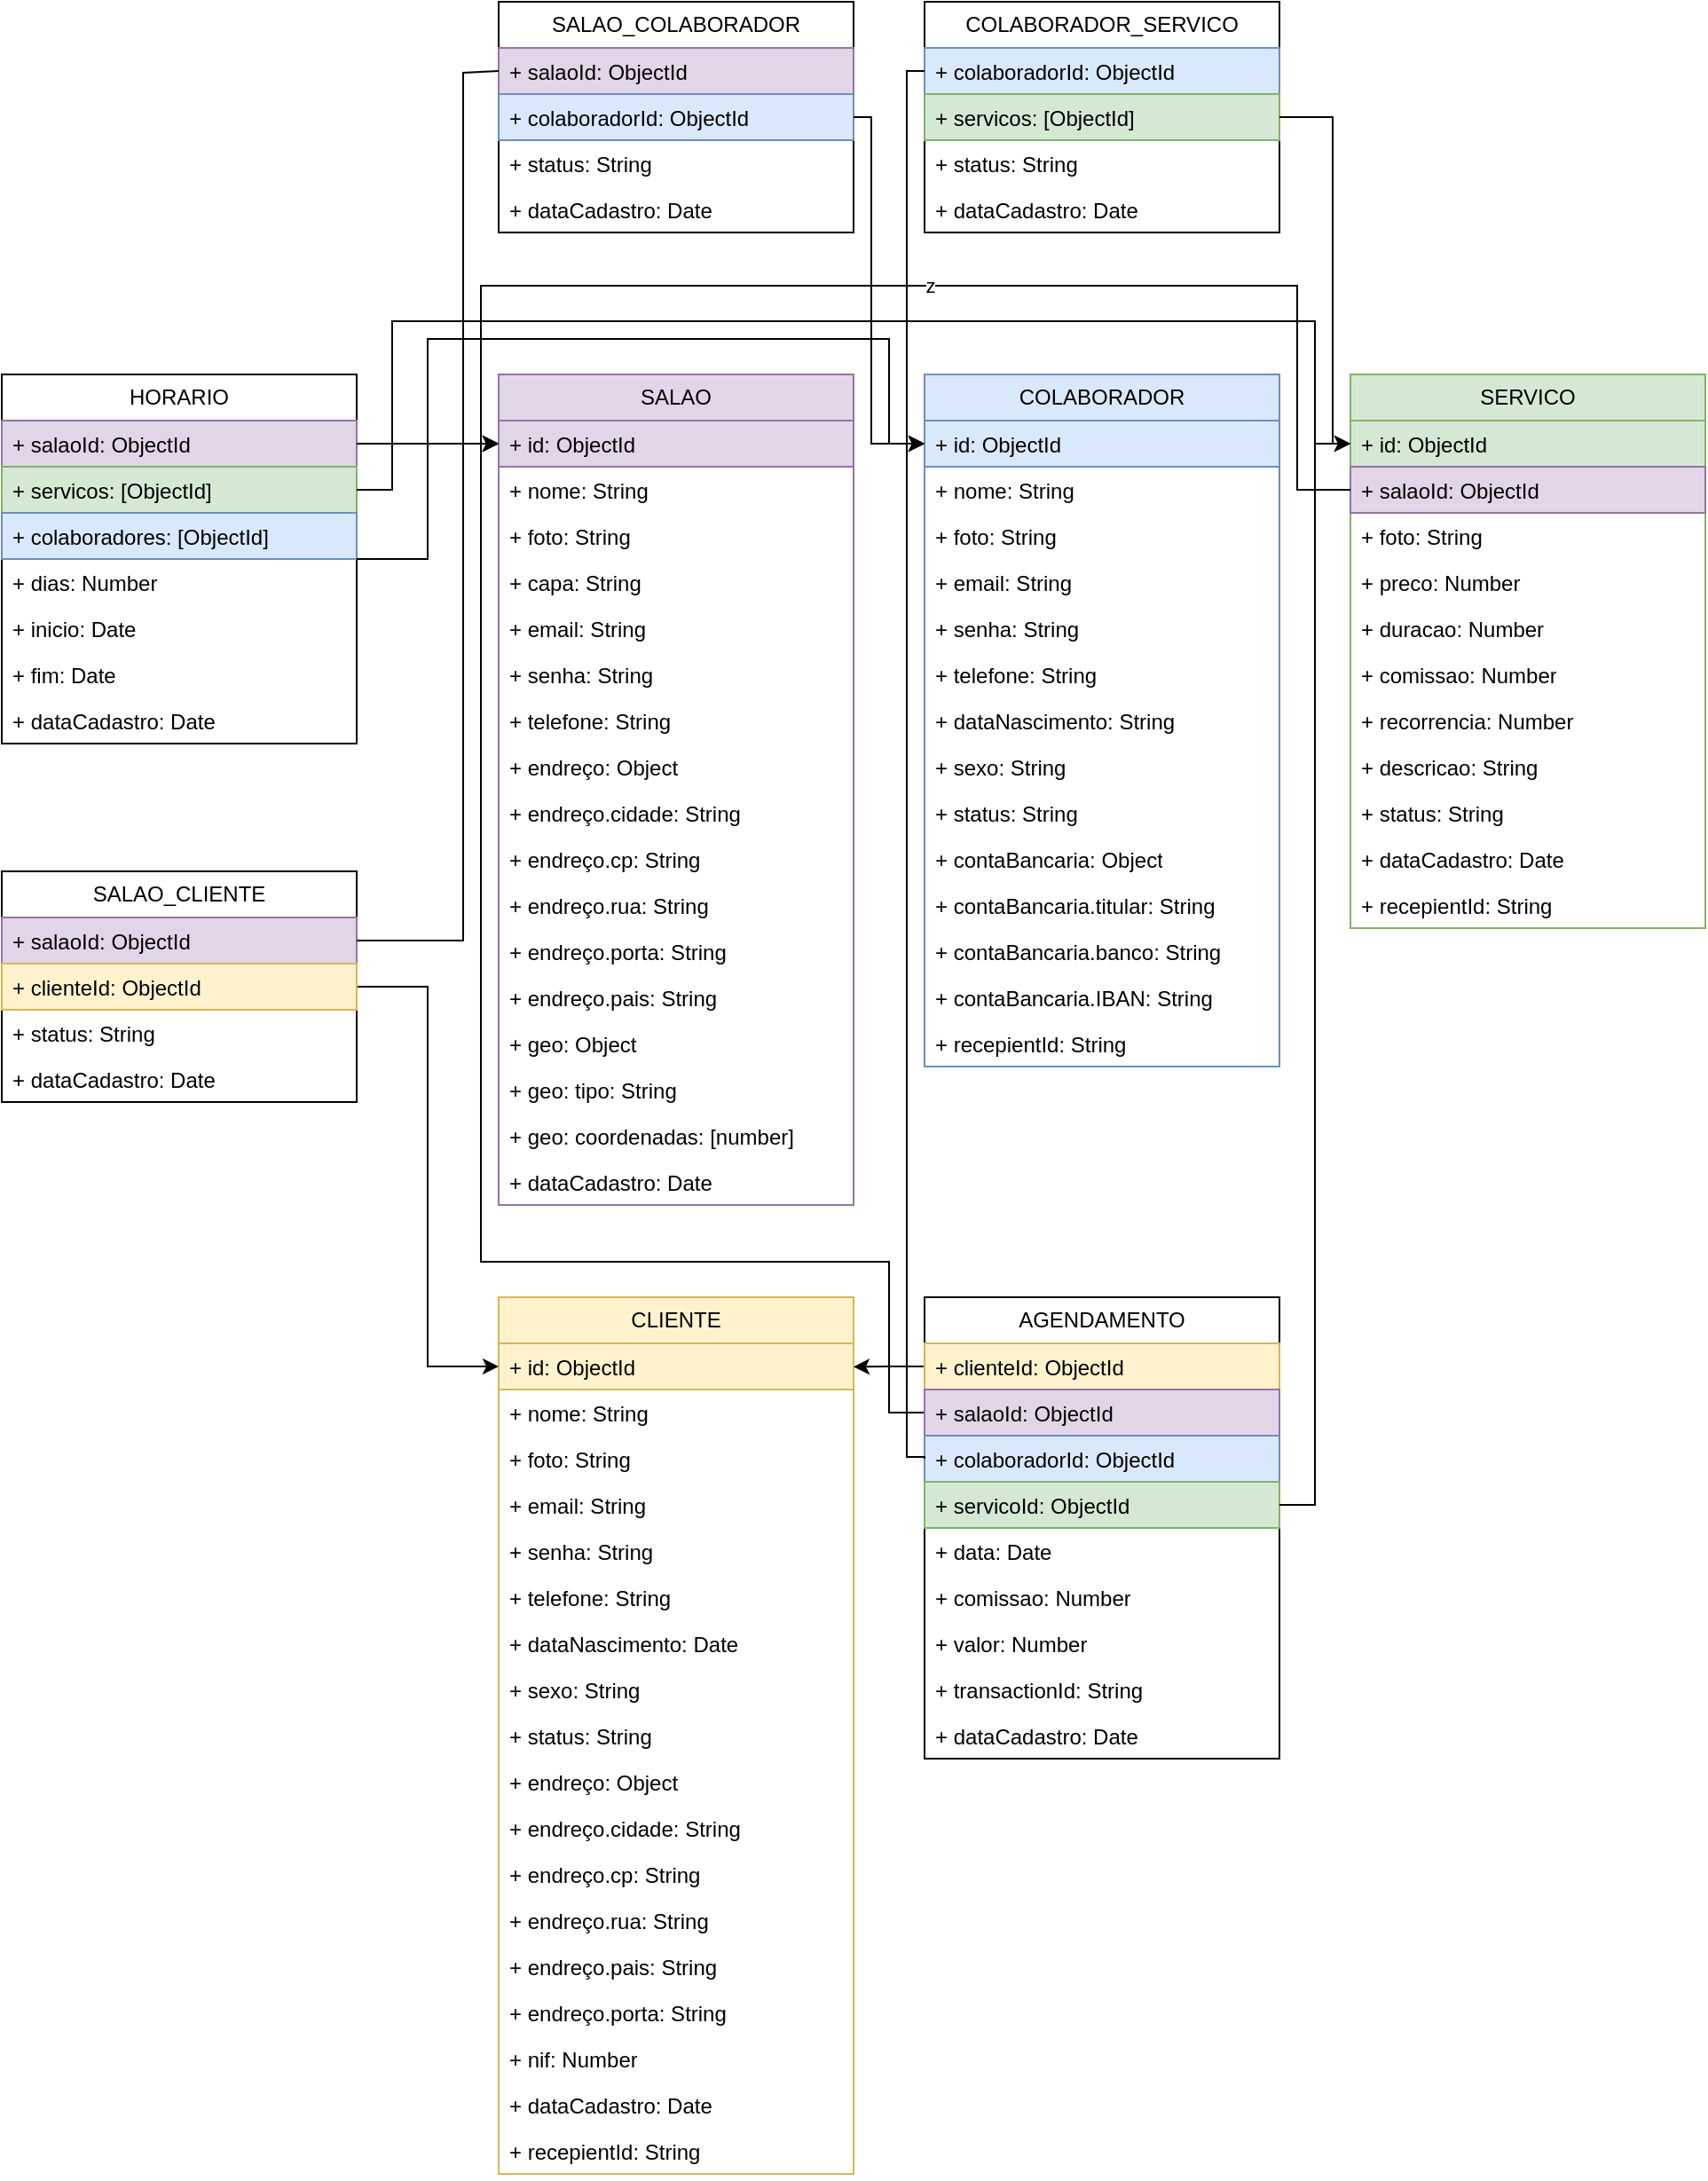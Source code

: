 <mxfile version="21.2.9" type="device">
  <diagram name="Página-1" id="UvcS_TQZmkbTJAfTdTvC">
    <mxGraphModel dx="1672" dy="1843" grid="1" gridSize="10" guides="1" tooltips="1" connect="1" arrows="1" fold="1" page="1" pageScale="1" pageWidth="827" pageHeight="1169" math="0" shadow="0">
      <root>
        <mxCell id="0" />
        <mxCell id="1" parent="0" />
        <mxCell id="w-auKcOnUi2Th5eFW-1i-5" value="SALAO" style="swimlane;fontStyle=0;childLayout=stackLayout;horizontal=1;startSize=26;fillColor=#e1d5e7;horizontalStack=0;resizeParent=1;resizeParentMax=0;resizeLast=0;collapsible=1;marginBottom=0;whiteSpace=wrap;html=1;strokeColor=#9673a6;" parent="1" vertex="1">
          <mxGeometry x="120" y="40" width="200" height="468" as="geometry" />
        </mxCell>
        <mxCell id="w-auKcOnUi2Th5eFW-1i-6" value="+ id: ObjectId" style="text;strokeColor=#9673a6;fillColor=#e1d5e7;align=left;verticalAlign=top;spacingLeft=4;spacingRight=4;overflow=hidden;rotatable=0;points=[[0,0.5],[1,0.5]];portConstraint=eastwest;whiteSpace=wrap;html=1;" parent="w-auKcOnUi2Th5eFW-1i-5" vertex="1">
          <mxGeometry y="26" width="200" height="26" as="geometry" />
        </mxCell>
        <mxCell id="w-auKcOnUi2Th5eFW-1i-7" value="+ nome: String" style="text;strokeColor=none;fillColor=none;align=left;verticalAlign=top;spacingLeft=4;spacingRight=4;overflow=hidden;rotatable=0;points=[[0,0.5],[1,0.5]];portConstraint=eastwest;whiteSpace=wrap;html=1;" parent="w-auKcOnUi2Th5eFW-1i-5" vertex="1">
          <mxGeometry y="52" width="200" height="26" as="geometry" />
        </mxCell>
        <mxCell id="w-auKcOnUi2Th5eFW-1i-8" value="+ foto: String" style="text;strokeColor=none;fillColor=none;align=left;verticalAlign=top;spacingLeft=4;spacingRight=4;overflow=hidden;rotatable=0;points=[[0,0.5],[1,0.5]];portConstraint=eastwest;whiteSpace=wrap;html=1;" parent="w-auKcOnUi2Th5eFW-1i-5" vertex="1">
          <mxGeometry y="78" width="200" height="26" as="geometry" />
        </mxCell>
        <mxCell id="w-auKcOnUi2Th5eFW-1i-9" value="+ capa: String" style="text;strokeColor=none;fillColor=none;align=left;verticalAlign=top;spacingLeft=4;spacingRight=4;overflow=hidden;rotatable=0;points=[[0,0.5],[1,0.5]];portConstraint=eastwest;whiteSpace=wrap;html=1;" parent="w-auKcOnUi2Th5eFW-1i-5" vertex="1">
          <mxGeometry y="104" width="200" height="26" as="geometry" />
        </mxCell>
        <mxCell id="w-auKcOnUi2Th5eFW-1i-10" value="+ email: String" style="text;strokeColor=none;fillColor=none;align=left;verticalAlign=top;spacingLeft=4;spacingRight=4;overflow=hidden;rotatable=0;points=[[0,0.5],[1,0.5]];portConstraint=eastwest;whiteSpace=wrap;html=1;" parent="w-auKcOnUi2Th5eFW-1i-5" vertex="1">
          <mxGeometry y="130" width="200" height="26" as="geometry" />
        </mxCell>
        <mxCell id="w-auKcOnUi2Th5eFW-1i-11" value="+ senha: String" style="text;strokeColor=none;fillColor=none;align=left;verticalAlign=top;spacingLeft=4;spacingRight=4;overflow=hidden;rotatable=0;points=[[0,0.5],[1,0.5]];portConstraint=eastwest;whiteSpace=wrap;html=1;" parent="w-auKcOnUi2Th5eFW-1i-5" vertex="1">
          <mxGeometry y="156" width="200" height="26" as="geometry" />
        </mxCell>
        <mxCell id="w-auKcOnUi2Th5eFW-1i-12" value="+ telefone: String" style="text;strokeColor=none;fillColor=none;align=left;verticalAlign=top;spacingLeft=4;spacingRight=4;overflow=hidden;rotatable=0;points=[[0,0.5],[1,0.5]];portConstraint=eastwest;whiteSpace=wrap;html=1;" parent="w-auKcOnUi2Th5eFW-1i-5" vertex="1">
          <mxGeometry y="182" width="200" height="26" as="geometry" />
        </mxCell>
        <mxCell id="w-auKcOnUi2Th5eFW-1i-13" value="+ endreço: Object" style="text;strokeColor=none;fillColor=none;align=left;verticalAlign=top;spacingLeft=4;spacingRight=4;overflow=hidden;rotatable=0;points=[[0,0.5],[1,0.5]];portConstraint=eastwest;whiteSpace=wrap;html=1;" parent="w-auKcOnUi2Th5eFW-1i-5" vertex="1">
          <mxGeometry y="208" width="200" height="26" as="geometry" />
        </mxCell>
        <mxCell id="w-auKcOnUi2Th5eFW-1i-14" value="+ endreço.cidade: String" style="text;strokeColor=none;fillColor=none;align=left;verticalAlign=top;spacingLeft=4;spacingRight=4;overflow=hidden;rotatable=0;points=[[0,0.5],[1,0.5]];portConstraint=eastwest;whiteSpace=wrap;html=1;" parent="w-auKcOnUi2Th5eFW-1i-5" vertex="1">
          <mxGeometry y="234" width="200" height="26" as="geometry" />
        </mxCell>
        <mxCell id="w-auKcOnUi2Th5eFW-1i-16" value="+ endreço.cp: String" style="text;strokeColor=none;fillColor=none;align=left;verticalAlign=top;spacingLeft=4;spacingRight=4;overflow=hidden;rotatable=0;points=[[0,0.5],[1,0.5]];portConstraint=eastwest;whiteSpace=wrap;html=1;" parent="w-auKcOnUi2Th5eFW-1i-5" vertex="1">
          <mxGeometry y="260" width="200" height="26" as="geometry" />
        </mxCell>
        <mxCell id="w-auKcOnUi2Th5eFW-1i-17" value="+ endreço.rua: String" style="text;strokeColor=none;fillColor=none;align=left;verticalAlign=top;spacingLeft=4;spacingRight=4;overflow=hidden;rotatable=0;points=[[0,0.5],[1,0.5]];portConstraint=eastwest;whiteSpace=wrap;html=1;" parent="w-auKcOnUi2Th5eFW-1i-5" vertex="1">
          <mxGeometry y="286" width="200" height="26" as="geometry" />
        </mxCell>
        <mxCell id="w-auKcOnUi2Th5eFW-1i-18" value="+ endreço.porta: String" style="text;strokeColor=none;fillColor=none;align=left;verticalAlign=top;spacingLeft=4;spacingRight=4;overflow=hidden;rotatable=0;points=[[0,0.5],[1,0.5]];portConstraint=eastwest;whiteSpace=wrap;html=1;" parent="w-auKcOnUi2Th5eFW-1i-5" vertex="1">
          <mxGeometry y="312" width="200" height="26" as="geometry" />
        </mxCell>
        <mxCell id="w-auKcOnUi2Th5eFW-1i-19" value="+ endreço.pais: String" style="text;strokeColor=none;fillColor=none;align=left;verticalAlign=top;spacingLeft=4;spacingRight=4;overflow=hidden;rotatable=0;points=[[0,0.5],[1,0.5]];portConstraint=eastwest;whiteSpace=wrap;html=1;" parent="w-auKcOnUi2Th5eFW-1i-5" vertex="1">
          <mxGeometry y="338" width="200" height="26" as="geometry" />
        </mxCell>
        <mxCell id="w-auKcOnUi2Th5eFW-1i-21" value="+ geo: Object" style="text;strokeColor=none;fillColor=none;align=left;verticalAlign=top;spacingLeft=4;spacingRight=4;overflow=hidden;rotatable=0;points=[[0,0.5],[1,0.5]];portConstraint=eastwest;whiteSpace=wrap;html=1;" parent="w-auKcOnUi2Th5eFW-1i-5" vertex="1">
          <mxGeometry y="364" width="200" height="26" as="geometry" />
        </mxCell>
        <mxCell id="w-auKcOnUi2Th5eFW-1i-22" value="+ geo: tipo: String" style="text;strokeColor=none;fillColor=none;align=left;verticalAlign=top;spacingLeft=4;spacingRight=4;overflow=hidden;rotatable=0;points=[[0,0.5],[1,0.5]];portConstraint=eastwest;whiteSpace=wrap;html=1;" parent="w-auKcOnUi2Th5eFW-1i-5" vertex="1">
          <mxGeometry y="390" width="200" height="26" as="geometry" />
        </mxCell>
        <mxCell id="w-auKcOnUi2Th5eFW-1i-23" value="+ geo: coordenadas: [number]" style="text;strokeColor=none;fillColor=none;align=left;verticalAlign=top;spacingLeft=4;spacingRight=4;overflow=hidden;rotatable=0;points=[[0,0.5],[1,0.5]];portConstraint=eastwest;whiteSpace=wrap;html=1;" parent="w-auKcOnUi2Th5eFW-1i-5" vertex="1">
          <mxGeometry y="416" width="200" height="26" as="geometry" />
        </mxCell>
        <mxCell id="w-auKcOnUi2Th5eFW-1i-38" value="+ dataCadastro: Date" style="text;strokeColor=none;fillColor=none;align=left;verticalAlign=top;spacingLeft=4;spacingRight=4;overflow=hidden;rotatable=0;points=[[0,0.5],[1,0.5]];portConstraint=eastwest;whiteSpace=wrap;html=1;" parent="w-auKcOnUi2Th5eFW-1i-5" vertex="1">
          <mxGeometry y="442" width="200" height="26" as="geometry" />
        </mxCell>
        <mxCell id="w-auKcOnUi2Th5eFW-1i-24" value="COLABORADOR" style="swimlane;fontStyle=0;childLayout=stackLayout;horizontal=1;startSize=26;fillColor=#dae8fc;horizontalStack=0;resizeParent=1;resizeParentMax=0;resizeLast=0;collapsible=1;marginBottom=0;whiteSpace=wrap;html=1;strokeColor=#6c8ebf;" parent="1" vertex="1">
          <mxGeometry x="360" y="40" width="200" height="390" as="geometry" />
        </mxCell>
        <mxCell id="w-auKcOnUi2Th5eFW-1i-25" value="+ id: ObjectId" style="text;strokeColor=#6c8ebf;fillColor=#dae8fc;align=left;verticalAlign=top;spacingLeft=4;spacingRight=4;overflow=hidden;rotatable=0;points=[[0,0.5],[1,0.5]];portConstraint=eastwest;whiteSpace=wrap;html=1;" parent="w-auKcOnUi2Th5eFW-1i-24" vertex="1">
          <mxGeometry y="26" width="200" height="26" as="geometry" />
        </mxCell>
        <mxCell id="w-auKcOnUi2Th5eFW-1i-26" value="+ nome: String" style="text;strokeColor=none;fillColor=none;align=left;verticalAlign=top;spacingLeft=4;spacingRight=4;overflow=hidden;rotatable=0;points=[[0,0.5],[1,0.5]];portConstraint=eastwest;whiteSpace=wrap;html=1;" parent="w-auKcOnUi2Th5eFW-1i-24" vertex="1">
          <mxGeometry y="52" width="200" height="26" as="geometry" />
        </mxCell>
        <mxCell id="w-auKcOnUi2Th5eFW-1i-27" value="+ foto: String" style="text;strokeColor=none;fillColor=none;align=left;verticalAlign=top;spacingLeft=4;spacingRight=4;overflow=hidden;rotatable=0;points=[[0,0.5],[1,0.5]];portConstraint=eastwest;whiteSpace=wrap;html=1;" parent="w-auKcOnUi2Th5eFW-1i-24" vertex="1">
          <mxGeometry y="78" width="200" height="26" as="geometry" />
        </mxCell>
        <mxCell id="w-auKcOnUi2Th5eFW-1i-28" value="+ email: String" style="text;strokeColor=none;fillColor=none;align=left;verticalAlign=top;spacingLeft=4;spacingRight=4;overflow=hidden;rotatable=0;points=[[0,0.5],[1,0.5]];portConstraint=eastwest;whiteSpace=wrap;html=1;" parent="w-auKcOnUi2Th5eFW-1i-24" vertex="1">
          <mxGeometry y="104" width="200" height="26" as="geometry" />
        </mxCell>
        <mxCell id="w-auKcOnUi2Th5eFW-1i-29" value="+ senha: String" style="text;strokeColor=none;fillColor=none;align=left;verticalAlign=top;spacingLeft=4;spacingRight=4;overflow=hidden;rotatable=0;points=[[0,0.5],[1,0.5]];portConstraint=eastwest;whiteSpace=wrap;html=1;" parent="w-auKcOnUi2Th5eFW-1i-24" vertex="1">
          <mxGeometry y="130" width="200" height="26" as="geometry" />
        </mxCell>
        <mxCell id="w-auKcOnUi2Th5eFW-1i-30" value="+ telefone: String" style="text;strokeColor=none;fillColor=none;align=left;verticalAlign=top;spacingLeft=4;spacingRight=4;overflow=hidden;rotatable=0;points=[[0,0.5],[1,0.5]];portConstraint=eastwest;whiteSpace=wrap;html=1;" parent="w-auKcOnUi2Th5eFW-1i-24" vertex="1">
          <mxGeometry y="156" width="200" height="26" as="geometry" />
        </mxCell>
        <mxCell id="w-auKcOnUi2Th5eFW-1i-31" value="+ dataNascimento: String" style="text;strokeColor=none;fillColor=none;align=left;verticalAlign=top;spacingLeft=4;spacingRight=4;overflow=hidden;rotatable=0;points=[[0,0.5],[1,0.5]];portConstraint=eastwest;whiteSpace=wrap;html=1;" parent="w-auKcOnUi2Th5eFW-1i-24" vertex="1">
          <mxGeometry y="182" width="200" height="26" as="geometry" />
        </mxCell>
        <mxCell id="w-auKcOnUi2Th5eFW-1i-32" value="+ sexo: String" style="text;strokeColor=none;fillColor=none;align=left;verticalAlign=top;spacingLeft=4;spacingRight=4;overflow=hidden;rotatable=0;points=[[0,0.5],[1,0.5]];portConstraint=eastwest;whiteSpace=wrap;html=1;" parent="w-auKcOnUi2Th5eFW-1i-24" vertex="1">
          <mxGeometry y="208" width="200" height="26" as="geometry" />
        </mxCell>
        <mxCell id="w-auKcOnUi2Th5eFW-1i-33" value="+ status: String" style="text;strokeColor=none;fillColor=none;align=left;verticalAlign=top;spacingLeft=4;spacingRight=4;overflow=hidden;rotatable=0;points=[[0,0.5],[1,0.5]];portConstraint=eastwest;whiteSpace=wrap;html=1;" parent="w-auKcOnUi2Th5eFW-1i-24" vertex="1">
          <mxGeometry y="234" width="200" height="26" as="geometry" />
        </mxCell>
        <mxCell id="w-auKcOnUi2Th5eFW-1i-34" value="+ contaBancaria: Object" style="text;strokeColor=none;fillColor=none;align=left;verticalAlign=top;spacingLeft=4;spacingRight=4;overflow=hidden;rotatable=0;points=[[0,0.5],[1,0.5]];portConstraint=eastwest;whiteSpace=wrap;html=1;" parent="w-auKcOnUi2Th5eFW-1i-24" vertex="1">
          <mxGeometry y="260" width="200" height="26" as="geometry" />
        </mxCell>
        <mxCell id="w-auKcOnUi2Th5eFW-1i-35" value="+ contaBancaria.titular: String" style="text;strokeColor=none;fillColor=none;align=left;verticalAlign=top;spacingLeft=4;spacingRight=4;overflow=hidden;rotatable=0;points=[[0,0.5],[1,0.5]];portConstraint=eastwest;whiteSpace=wrap;html=1;" parent="w-auKcOnUi2Th5eFW-1i-24" vertex="1">
          <mxGeometry y="286" width="200" height="26" as="geometry" />
        </mxCell>
        <mxCell id="w-auKcOnUi2Th5eFW-1i-36" value="+ contaBancaria.banco: String" style="text;strokeColor=none;fillColor=none;align=left;verticalAlign=top;spacingLeft=4;spacingRight=4;overflow=hidden;rotatable=0;points=[[0,0.5],[1,0.5]];portConstraint=eastwest;whiteSpace=wrap;html=1;" parent="w-auKcOnUi2Th5eFW-1i-24" vertex="1">
          <mxGeometry y="312" width="200" height="26" as="geometry" />
        </mxCell>
        <mxCell id="w-auKcOnUi2Th5eFW-1i-37" value="+ contaBancaria.IBAN: String" style="text;strokeColor=none;fillColor=none;align=left;verticalAlign=top;spacingLeft=4;spacingRight=4;overflow=hidden;rotatable=0;points=[[0,0.5],[1,0.5]];portConstraint=eastwest;whiteSpace=wrap;html=1;" parent="w-auKcOnUi2Th5eFW-1i-24" vertex="1">
          <mxGeometry y="338" width="200" height="26" as="geometry" />
        </mxCell>
        <mxCell id="w-auKcOnUi2Th5eFW-1i-39" value="+ recepientId: String&lt;br&gt;" style="text;strokeColor=none;fillColor=none;align=left;verticalAlign=top;spacingLeft=4;spacingRight=4;overflow=hidden;rotatable=0;points=[[0,0.5],[1,0.5]];portConstraint=eastwest;whiteSpace=wrap;html=1;" parent="w-auKcOnUi2Th5eFW-1i-24" vertex="1">
          <mxGeometry y="364" width="200" height="26" as="geometry" />
        </mxCell>
        <mxCell id="w-auKcOnUi2Th5eFW-1i-40" value="SERVICO" style="swimlane;fontStyle=0;childLayout=stackLayout;horizontal=1;startSize=26;fillColor=#d5e8d4;horizontalStack=0;resizeParent=1;resizeParentMax=0;resizeLast=0;collapsible=1;marginBottom=0;whiteSpace=wrap;html=1;strokeColor=#82b366;" parent="1" vertex="1">
          <mxGeometry x="600" y="40" width="200" height="312" as="geometry" />
        </mxCell>
        <mxCell id="w-auKcOnUi2Th5eFW-1i-41" value="+ id: ObjectId" style="text;strokeColor=#82b366;fillColor=#d5e8d4;align=left;verticalAlign=top;spacingLeft=4;spacingRight=4;overflow=hidden;rotatable=0;points=[[0,0.5],[1,0.5]];portConstraint=eastwest;whiteSpace=wrap;html=1;" parent="w-auKcOnUi2Th5eFW-1i-40" vertex="1">
          <mxGeometry y="26" width="200" height="26" as="geometry" />
        </mxCell>
        <mxCell id="w-auKcOnUi2Th5eFW-1i-42" value="+ salaoId: ObjectId" style="text;strokeColor=#9673a6;fillColor=#e1d5e7;align=left;verticalAlign=top;spacingLeft=4;spacingRight=4;overflow=hidden;rotatable=0;points=[[0,0.5],[1,0.5]];portConstraint=eastwest;whiteSpace=wrap;html=1;" parent="w-auKcOnUi2Th5eFW-1i-40" vertex="1">
          <mxGeometry y="52" width="200" height="26" as="geometry" />
        </mxCell>
        <mxCell id="w-auKcOnUi2Th5eFW-1i-43" value="+ foto: String" style="text;strokeColor=none;fillColor=none;align=left;verticalAlign=top;spacingLeft=4;spacingRight=4;overflow=hidden;rotatable=0;points=[[0,0.5],[1,0.5]];portConstraint=eastwest;whiteSpace=wrap;html=1;" parent="w-auKcOnUi2Th5eFW-1i-40" vertex="1">
          <mxGeometry y="78" width="200" height="26" as="geometry" />
        </mxCell>
        <mxCell id="w-auKcOnUi2Th5eFW-1i-44" value="+ preco: Number" style="text;strokeColor=none;fillColor=none;align=left;verticalAlign=top;spacingLeft=4;spacingRight=4;overflow=hidden;rotatable=0;points=[[0,0.5],[1,0.5]];portConstraint=eastwest;whiteSpace=wrap;html=1;" parent="w-auKcOnUi2Th5eFW-1i-40" vertex="1">
          <mxGeometry y="104" width="200" height="26" as="geometry" />
        </mxCell>
        <mxCell id="w-auKcOnUi2Th5eFW-1i-45" value="+ duracao: Number" style="text;strokeColor=none;fillColor=none;align=left;verticalAlign=top;spacingLeft=4;spacingRight=4;overflow=hidden;rotatable=0;points=[[0,0.5],[1,0.5]];portConstraint=eastwest;whiteSpace=wrap;html=1;" parent="w-auKcOnUi2Th5eFW-1i-40" vertex="1">
          <mxGeometry y="130" width="200" height="26" as="geometry" />
        </mxCell>
        <mxCell id="w-auKcOnUi2Th5eFW-1i-46" value="+ comissao: Number" style="text;strokeColor=none;fillColor=none;align=left;verticalAlign=top;spacingLeft=4;spacingRight=4;overflow=hidden;rotatable=0;points=[[0,0.5],[1,0.5]];portConstraint=eastwest;whiteSpace=wrap;html=1;" parent="w-auKcOnUi2Th5eFW-1i-40" vertex="1">
          <mxGeometry y="156" width="200" height="26" as="geometry" />
        </mxCell>
        <mxCell id="w-auKcOnUi2Th5eFW-1i-47" value="+ recorrencia: Number" style="text;strokeColor=none;fillColor=none;align=left;verticalAlign=top;spacingLeft=4;spacingRight=4;overflow=hidden;rotatable=0;points=[[0,0.5],[1,0.5]];portConstraint=eastwest;whiteSpace=wrap;html=1;" parent="w-auKcOnUi2Th5eFW-1i-40" vertex="1">
          <mxGeometry y="182" width="200" height="26" as="geometry" />
        </mxCell>
        <mxCell id="w-auKcOnUi2Th5eFW-1i-48" value="+ descricao: String" style="text;strokeColor=none;fillColor=none;align=left;verticalAlign=top;spacingLeft=4;spacingRight=4;overflow=hidden;rotatable=0;points=[[0,0.5],[1,0.5]];portConstraint=eastwest;whiteSpace=wrap;html=1;" parent="w-auKcOnUi2Th5eFW-1i-40" vertex="1">
          <mxGeometry y="208" width="200" height="26" as="geometry" />
        </mxCell>
        <mxCell id="w-auKcOnUi2Th5eFW-1i-49" value="+ status: String" style="text;strokeColor=none;fillColor=none;align=left;verticalAlign=top;spacingLeft=4;spacingRight=4;overflow=hidden;rotatable=0;points=[[0,0.5],[1,0.5]];portConstraint=eastwest;whiteSpace=wrap;html=1;" parent="w-auKcOnUi2Th5eFW-1i-40" vertex="1">
          <mxGeometry y="234" width="200" height="26" as="geometry" />
        </mxCell>
        <mxCell id="w-auKcOnUi2Th5eFW-1i-54" value="+ dataCadastro: Date" style="text;strokeColor=none;fillColor=none;align=left;verticalAlign=top;spacingLeft=4;spacingRight=4;overflow=hidden;rotatable=0;points=[[0,0.5],[1,0.5]];portConstraint=eastwest;whiteSpace=wrap;html=1;" parent="w-auKcOnUi2Th5eFW-1i-40" vertex="1">
          <mxGeometry y="260" width="200" height="26" as="geometry" />
        </mxCell>
        <mxCell id="w-auKcOnUi2Th5eFW-1i-55" value="+ recepientId: String&lt;br&gt;" style="text;strokeColor=none;fillColor=none;align=left;verticalAlign=top;spacingLeft=4;spacingRight=4;overflow=hidden;rotatable=0;points=[[0,0.5],[1,0.5]];portConstraint=eastwest;whiteSpace=wrap;html=1;" parent="w-auKcOnUi2Th5eFW-1i-40" vertex="1">
          <mxGeometry y="286" width="200" height="26" as="geometry" />
        </mxCell>
        <mxCell id="w-auKcOnUi2Th5eFW-1i-56" value="HORARIO" style="swimlane;fontStyle=0;childLayout=stackLayout;horizontal=1;startSize=26;horizontalStack=0;resizeParent=1;resizeParentMax=0;resizeLast=0;collapsible=1;marginBottom=0;whiteSpace=wrap;html=1;" parent="1" vertex="1">
          <mxGeometry x="-160" y="40" width="200" height="208" as="geometry" />
        </mxCell>
        <mxCell id="w-auKcOnUi2Th5eFW-1i-57" value="+ salaoId: ObjectId" style="text;strokeColor=#9673a6;fillColor=#e1d5e7;align=left;verticalAlign=top;spacingLeft=4;spacingRight=4;overflow=hidden;rotatable=0;points=[[0,0.5],[1,0.5]];portConstraint=eastwest;whiteSpace=wrap;html=1;" parent="w-auKcOnUi2Th5eFW-1i-56" vertex="1">
          <mxGeometry y="26" width="200" height="26" as="geometry" />
        </mxCell>
        <mxCell id="w-auKcOnUi2Th5eFW-1i-58" value="+ servicos: [ObjectId]" style="text;strokeColor=#82b366;fillColor=#d5e8d4;align=left;verticalAlign=top;spacingLeft=4;spacingRight=4;overflow=hidden;rotatable=0;points=[[0,0.5],[1,0.5]];portConstraint=eastwest;whiteSpace=wrap;html=1;" parent="w-auKcOnUi2Th5eFW-1i-56" vertex="1">
          <mxGeometry y="52" width="200" height="26" as="geometry" />
        </mxCell>
        <mxCell id="w-auKcOnUi2Th5eFW-1i-59" value="+ colaboradores: [ObjectId]" style="text;strokeColor=#6c8ebf;fillColor=#dae8fc;align=left;verticalAlign=top;spacingLeft=4;spacingRight=4;overflow=hidden;rotatable=0;points=[[0,0.5],[1,0.5]];portConstraint=eastwest;whiteSpace=wrap;html=1;" parent="w-auKcOnUi2Th5eFW-1i-56" vertex="1">
          <mxGeometry y="78" width="200" height="26" as="geometry" />
        </mxCell>
        <mxCell id="w-auKcOnUi2Th5eFW-1i-60" value="+ dias: Number" style="text;strokeColor=none;fillColor=none;align=left;verticalAlign=top;spacingLeft=4;spacingRight=4;overflow=hidden;rotatable=0;points=[[0,0.5],[1,0.5]];portConstraint=eastwest;whiteSpace=wrap;html=1;" parent="w-auKcOnUi2Th5eFW-1i-56" vertex="1">
          <mxGeometry y="104" width="200" height="26" as="geometry" />
        </mxCell>
        <mxCell id="w-auKcOnUi2Th5eFW-1i-61" value="+ inicio: Date" style="text;strokeColor=none;fillColor=none;align=left;verticalAlign=top;spacingLeft=4;spacingRight=4;overflow=hidden;rotatable=0;points=[[0,0.5],[1,0.5]];portConstraint=eastwest;whiteSpace=wrap;html=1;" parent="w-auKcOnUi2Th5eFW-1i-56" vertex="1">
          <mxGeometry y="130" width="200" height="26" as="geometry" />
        </mxCell>
        <mxCell id="w-auKcOnUi2Th5eFW-1i-62" value="+ fim: Date" style="text;strokeColor=none;fillColor=none;align=left;verticalAlign=top;spacingLeft=4;spacingRight=4;overflow=hidden;rotatable=0;points=[[0,0.5],[1,0.5]];portConstraint=eastwest;whiteSpace=wrap;html=1;" parent="w-auKcOnUi2Th5eFW-1i-56" vertex="1">
          <mxGeometry y="156" width="200" height="26" as="geometry" />
        </mxCell>
        <mxCell id="w-auKcOnUi2Th5eFW-1i-66" value="+ dataCadastro: Date" style="text;strokeColor=none;fillColor=none;align=left;verticalAlign=top;spacingLeft=4;spacingRight=4;overflow=hidden;rotatable=0;points=[[0,0.5],[1,0.5]];portConstraint=eastwest;whiteSpace=wrap;html=1;" parent="w-auKcOnUi2Th5eFW-1i-56" vertex="1">
          <mxGeometry y="182" width="200" height="26" as="geometry" />
        </mxCell>
        <mxCell id="w-auKcOnUi2Th5eFW-1i-68" style="edgeStyle=orthogonalEdgeStyle;rounded=0;orthogonalLoop=1;jettySize=auto;html=1;exitX=1;exitY=0.5;exitDx=0;exitDy=0;entryX=0;entryY=0.5;entryDx=0;entryDy=0;" parent="1" source="w-auKcOnUi2Th5eFW-1i-57" target="w-auKcOnUi2Th5eFW-1i-6" edge="1">
          <mxGeometry relative="1" as="geometry">
            <mxPoint x="80" y="70" as="targetPoint" />
          </mxGeometry>
        </mxCell>
        <mxCell id="w-auKcOnUi2Th5eFW-1i-69" style="edgeStyle=orthogonalEdgeStyle;rounded=0;orthogonalLoop=1;jettySize=auto;html=1;exitX=1;exitY=1;exitDx=0;exitDy=0;entryX=0;entryY=0.5;entryDx=0;entryDy=0;exitPerimeter=0;" parent="1" source="w-auKcOnUi2Th5eFW-1i-59" target="w-auKcOnUi2Th5eFW-1i-25" edge="1">
          <mxGeometry relative="1" as="geometry">
            <Array as="points">
              <mxPoint x="80" y="144" />
              <mxPoint x="80" y="20" />
              <mxPoint x="340" y="20" />
              <mxPoint x="340" y="79" />
            </Array>
          </mxGeometry>
        </mxCell>
        <mxCell id="w-auKcOnUi2Th5eFW-1i-70" style="edgeStyle=orthogonalEdgeStyle;rounded=0;orthogonalLoop=1;jettySize=auto;html=1;exitX=1;exitY=0.5;exitDx=0;exitDy=0;entryX=0;entryY=0.5;entryDx=0;entryDy=0;" parent="1" source="w-auKcOnUi2Th5eFW-1i-58" target="w-auKcOnUi2Th5eFW-1i-41" edge="1">
          <mxGeometry relative="1" as="geometry">
            <Array as="points">
              <mxPoint x="60" y="105" />
              <mxPoint x="60" y="10" />
              <mxPoint x="580" y="10" />
              <mxPoint x="580" y="79" />
            </Array>
          </mxGeometry>
        </mxCell>
        <mxCell id="w-auKcOnUi2Th5eFW-1i-72" value="SALAO_COLABORADOR" style="swimlane;fontStyle=0;childLayout=stackLayout;horizontal=1;startSize=26;horizontalStack=0;resizeParent=1;resizeParentMax=0;resizeLast=0;collapsible=1;marginBottom=0;whiteSpace=wrap;html=1;" parent="1" vertex="1">
          <mxGeometry x="120" y="-170" width="200" height="130" as="geometry" />
        </mxCell>
        <mxCell id="w-auKcOnUi2Th5eFW-1i-73" value="+ salaoId: ObjectId" style="text;strokeColor=#9673a6;fillColor=#e1d5e7;align=left;verticalAlign=top;spacingLeft=4;spacingRight=4;overflow=hidden;rotatable=0;points=[[0,0.5],[1,0.5]];portConstraint=eastwest;whiteSpace=wrap;html=1;" parent="w-auKcOnUi2Th5eFW-1i-72" vertex="1">
          <mxGeometry y="26" width="200" height="26" as="geometry" />
        </mxCell>
        <mxCell id="w-auKcOnUi2Th5eFW-1i-75" value="+ colaboradorId: ObjectId" style="text;strokeColor=#6c8ebf;fillColor=#dae8fc;align=left;verticalAlign=top;spacingLeft=4;spacingRight=4;overflow=hidden;rotatable=0;points=[[0,0.5],[1,0.5]];portConstraint=eastwest;whiteSpace=wrap;html=1;" parent="w-auKcOnUi2Th5eFW-1i-72" vertex="1">
          <mxGeometry y="52" width="200" height="26" as="geometry" />
        </mxCell>
        <mxCell id="w-auKcOnUi2Th5eFW-1i-76" value="+ status: String" style="text;strokeColor=none;fillColor=none;align=left;verticalAlign=top;spacingLeft=4;spacingRight=4;overflow=hidden;rotatable=0;points=[[0,0.5],[1,0.5]];portConstraint=eastwest;whiteSpace=wrap;html=1;" parent="w-auKcOnUi2Th5eFW-1i-72" vertex="1">
          <mxGeometry y="78" width="200" height="26" as="geometry" />
        </mxCell>
        <mxCell id="w-auKcOnUi2Th5eFW-1i-79" value="+ dataCadastro: Date" style="text;strokeColor=none;fillColor=none;align=left;verticalAlign=top;spacingLeft=4;spacingRight=4;overflow=hidden;rotatable=0;points=[[0,0.5],[1,0.5]];portConstraint=eastwest;whiteSpace=wrap;html=1;" parent="w-auKcOnUi2Th5eFW-1i-72" vertex="1">
          <mxGeometry y="104" width="200" height="26" as="geometry" />
        </mxCell>
        <mxCell id="w-auKcOnUi2Th5eFW-1i-80" style="edgeStyle=orthogonalEdgeStyle;rounded=0;orthogonalLoop=1;jettySize=auto;html=1;exitX=0;exitY=0.5;exitDx=0;exitDy=0;entryX=0;entryY=0.5;entryDx=0;entryDy=0;" parent="1" source="w-auKcOnUi2Th5eFW-1i-73" target="w-auKcOnUi2Th5eFW-1i-6" edge="1">
          <mxGeometry relative="1" as="geometry">
            <Array as="points">
              <mxPoint x="120" y="-130" />
              <mxPoint x="100" y="-130" />
              <mxPoint x="100" y="79" />
            </Array>
          </mxGeometry>
        </mxCell>
        <mxCell id="w-auKcOnUi2Th5eFW-1i-81" style="edgeStyle=orthogonalEdgeStyle;rounded=0;orthogonalLoop=1;jettySize=auto;html=1;exitX=1;exitY=0.5;exitDx=0;exitDy=0;entryX=0;entryY=0.5;entryDx=0;entryDy=0;" parent="1" source="w-auKcOnUi2Th5eFW-1i-75" target="w-auKcOnUi2Th5eFW-1i-25" edge="1">
          <mxGeometry relative="1" as="geometry">
            <mxPoint x="340" y="-105" as="targetPoint" />
            <Array as="points">
              <mxPoint x="330" y="-105" />
              <mxPoint x="330" y="79" />
            </Array>
          </mxGeometry>
        </mxCell>
        <mxCell id="w-auKcOnUi2Th5eFW-1i-82" value="COLABORADOR_SERVICO" style="swimlane;fontStyle=0;childLayout=stackLayout;horizontal=1;startSize=26;horizontalStack=0;resizeParent=1;resizeParentMax=0;resizeLast=0;collapsible=1;marginBottom=0;whiteSpace=wrap;html=1;" parent="1" vertex="1">
          <mxGeometry x="360" y="-170" width="200" height="130" as="geometry" />
        </mxCell>
        <mxCell id="w-auKcOnUi2Th5eFW-1i-83" value="+ colaboradorId: ObjectId" style="text;strokeColor=#6c8ebf;fillColor=#dae8fc;align=left;verticalAlign=top;spacingLeft=4;spacingRight=4;overflow=hidden;rotatable=0;points=[[0,0.5],[1,0.5]];portConstraint=eastwest;whiteSpace=wrap;html=1;" parent="w-auKcOnUi2Th5eFW-1i-82" vertex="1">
          <mxGeometry y="26" width="200" height="26" as="geometry" />
        </mxCell>
        <mxCell id="w-auKcOnUi2Th5eFW-1i-84" value="+ servicos: [ObjectId]" style="text;strokeColor=#82b366;fillColor=#d5e8d4;align=left;verticalAlign=top;spacingLeft=4;spacingRight=4;overflow=hidden;rotatable=0;points=[[0,0.5],[1,0.5]];portConstraint=eastwest;whiteSpace=wrap;html=1;" parent="w-auKcOnUi2Th5eFW-1i-82" vertex="1">
          <mxGeometry y="52" width="200" height="26" as="geometry" />
        </mxCell>
        <mxCell id="w-auKcOnUi2Th5eFW-1i-85" value="+ status: String" style="text;strokeColor=none;fillColor=none;align=left;verticalAlign=top;spacingLeft=4;spacingRight=4;overflow=hidden;rotatable=0;points=[[0,0.5],[1,0.5]];portConstraint=eastwest;whiteSpace=wrap;html=1;" parent="w-auKcOnUi2Th5eFW-1i-82" vertex="1">
          <mxGeometry y="78" width="200" height="26" as="geometry" />
        </mxCell>
        <mxCell id="w-auKcOnUi2Th5eFW-1i-86" value="+ dataCadastro: Date" style="text;strokeColor=none;fillColor=none;align=left;verticalAlign=top;spacingLeft=4;spacingRight=4;overflow=hidden;rotatable=0;points=[[0,0.5],[1,0.5]];portConstraint=eastwest;whiteSpace=wrap;html=1;" parent="w-auKcOnUi2Th5eFW-1i-82" vertex="1">
          <mxGeometry y="104" width="200" height="26" as="geometry" />
        </mxCell>
        <mxCell id="w-auKcOnUi2Th5eFW-1i-87" style="edgeStyle=orthogonalEdgeStyle;rounded=0;orthogonalLoop=1;jettySize=auto;html=1;exitX=0;exitY=0.5;exitDx=0;exitDy=0;entryX=0;entryY=0.5;entryDx=0;entryDy=0;" parent="1" source="w-auKcOnUi2Th5eFW-1i-83" target="w-auKcOnUi2Th5eFW-1i-25" edge="1">
          <mxGeometry relative="1" as="geometry">
            <Array as="points">
              <mxPoint x="350" y="-131" />
              <mxPoint x="350" y="79" />
            </Array>
          </mxGeometry>
        </mxCell>
        <mxCell id="w-auKcOnUi2Th5eFW-1i-88" style="edgeStyle=orthogonalEdgeStyle;rounded=0;orthogonalLoop=1;jettySize=auto;html=1;exitX=1;exitY=0.5;exitDx=0;exitDy=0;entryX=0;entryY=0.5;entryDx=0;entryDy=0;" parent="1" source="w-auKcOnUi2Th5eFW-1i-84" target="w-auKcOnUi2Th5eFW-1i-41" edge="1">
          <mxGeometry relative="1" as="geometry">
            <mxPoint x="600" y="80" as="targetPoint" />
            <Array as="points">
              <mxPoint x="590" y="-105" />
              <mxPoint x="590" y="79" />
            </Array>
          </mxGeometry>
        </mxCell>
        <mxCell id="w-auKcOnUi2Th5eFW-1i-89" value="CLIENTE" style="swimlane;fontStyle=0;childLayout=stackLayout;horizontal=1;startSize=26;fillColor=#fff2cc;horizontalStack=0;resizeParent=1;resizeParentMax=0;resizeLast=0;collapsible=1;marginBottom=0;whiteSpace=wrap;html=1;strokeColor=#d6b656;" parent="1" vertex="1">
          <mxGeometry x="120" y="560" width="200" height="494" as="geometry" />
        </mxCell>
        <mxCell id="w-auKcOnUi2Th5eFW-1i-90" value="+ id: ObjectId" style="text;strokeColor=#d6b656;fillColor=#fff2cc;align=left;verticalAlign=top;spacingLeft=4;spacingRight=4;overflow=hidden;rotatable=0;points=[[0,0.5],[1,0.5]];portConstraint=eastwest;whiteSpace=wrap;html=1;" parent="w-auKcOnUi2Th5eFW-1i-89" vertex="1">
          <mxGeometry y="26" width="200" height="26" as="geometry" />
        </mxCell>
        <mxCell id="w-auKcOnUi2Th5eFW-1i-91" value="+ nome: String" style="text;strokeColor=none;fillColor=none;align=left;verticalAlign=top;spacingLeft=4;spacingRight=4;overflow=hidden;rotatable=0;points=[[0,0.5],[1,0.5]];portConstraint=eastwest;whiteSpace=wrap;html=1;" parent="w-auKcOnUi2Th5eFW-1i-89" vertex="1">
          <mxGeometry y="52" width="200" height="26" as="geometry" />
        </mxCell>
        <mxCell id="w-auKcOnUi2Th5eFW-1i-92" value="+ foto: String" style="text;strokeColor=none;fillColor=none;align=left;verticalAlign=top;spacingLeft=4;spacingRight=4;overflow=hidden;rotatable=0;points=[[0,0.5],[1,0.5]];portConstraint=eastwest;whiteSpace=wrap;html=1;" parent="w-auKcOnUi2Th5eFW-1i-89" vertex="1">
          <mxGeometry y="78" width="200" height="26" as="geometry" />
        </mxCell>
        <mxCell id="w-auKcOnUi2Th5eFW-1i-93" value="+ email: String" style="text;strokeColor=none;fillColor=none;align=left;verticalAlign=top;spacingLeft=4;spacingRight=4;overflow=hidden;rotatable=0;points=[[0,0.5],[1,0.5]];portConstraint=eastwest;whiteSpace=wrap;html=1;" parent="w-auKcOnUi2Th5eFW-1i-89" vertex="1">
          <mxGeometry y="104" width="200" height="26" as="geometry" />
        </mxCell>
        <mxCell id="w-auKcOnUi2Th5eFW-1i-94" value="+ senha: String" style="text;strokeColor=none;fillColor=none;align=left;verticalAlign=top;spacingLeft=4;spacingRight=4;overflow=hidden;rotatable=0;points=[[0,0.5],[1,0.5]];portConstraint=eastwest;whiteSpace=wrap;html=1;" parent="w-auKcOnUi2Th5eFW-1i-89" vertex="1">
          <mxGeometry y="130" width="200" height="26" as="geometry" />
        </mxCell>
        <mxCell id="w-auKcOnUi2Th5eFW-1i-95" value="+ telefone: String" style="text;strokeColor=none;fillColor=none;align=left;verticalAlign=top;spacingLeft=4;spacingRight=4;overflow=hidden;rotatable=0;points=[[0,0.5],[1,0.5]];portConstraint=eastwest;whiteSpace=wrap;html=1;" parent="w-auKcOnUi2Th5eFW-1i-89" vertex="1">
          <mxGeometry y="156" width="200" height="26" as="geometry" />
        </mxCell>
        <mxCell id="w-auKcOnUi2Th5eFW-1i-96" value="+ dataNascimento: Date" style="text;strokeColor=none;fillColor=none;align=left;verticalAlign=top;spacingLeft=4;spacingRight=4;overflow=hidden;rotatable=0;points=[[0,0.5],[1,0.5]];portConstraint=eastwest;whiteSpace=wrap;html=1;" parent="w-auKcOnUi2Th5eFW-1i-89" vertex="1">
          <mxGeometry y="182" width="200" height="26" as="geometry" />
        </mxCell>
        <mxCell id="w-auKcOnUi2Th5eFW-1i-97" value="+ sexo: String" style="text;strokeColor=none;fillColor=none;align=left;verticalAlign=top;spacingLeft=4;spacingRight=4;overflow=hidden;rotatable=0;points=[[0,0.5],[1,0.5]];portConstraint=eastwest;whiteSpace=wrap;html=1;" parent="w-auKcOnUi2Th5eFW-1i-89" vertex="1">
          <mxGeometry y="208" width="200" height="26" as="geometry" />
        </mxCell>
        <mxCell id="w-auKcOnUi2Th5eFW-1i-98" value="+ status: String" style="text;strokeColor=none;fillColor=none;align=left;verticalAlign=top;spacingLeft=4;spacingRight=4;overflow=hidden;rotatable=0;points=[[0,0.5],[1,0.5]];portConstraint=eastwest;whiteSpace=wrap;html=1;" parent="w-auKcOnUi2Th5eFW-1i-89" vertex="1">
          <mxGeometry y="234" width="200" height="26" as="geometry" />
        </mxCell>
        <mxCell id="opssXxQHNy57V_euVByJ-4" value="+ endreço: Object" style="text;strokeColor=none;fillColor=none;align=left;verticalAlign=top;spacingLeft=4;spacingRight=4;overflow=hidden;rotatable=0;points=[[0,0.5],[1,0.5]];portConstraint=eastwest;whiteSpace=wrap;html=1;" vertex="1" parent="w-auKcOnUi2Th5eFW-1i-89">
          <mxGeometry y="260" width="200" height="26" as="geometry" />
        </mxCell>
        <mxCell id="opssXxQHNy57V_euVByJ-5" value="+ endreço.cidade: String" style="text;strokeColor=none;fillColor=none;align=left;verticalAlign=top;spacingLeft=4;spacingRight=4;overflow=hidden;rotatable=0;points=[[0,0.5],[1,0.5]];portConstraint=eastwest;whiteSpace=wrap;html=1;" vertex="1" parent="w-auKcOnUi2Th5eFW-1i-89">
          <mxGeometry y="286" width="200" height="26" as="geometry" />
        </mxCell>
        <mxCell id="opssXxQHNy57V_euVByJ-6" value="+ endreço.cp: String" style="text;strokeColor=none;fillColor=none;align=left;verticalAlign=top;spacingLeft=4;spacingRight=4;overflow=hidden;rotatable=0;points=[[0,0.5],[1,0.5]];portConstraint=eastwest;whiteSpace=wrap;html=1;" vertex="1" parent="w-auKcOnUi2Th5eFW-1i-89">
          <mxGeometry y="312" width="200" height="26" as="geometry" />
        </mxCell>
        <mxCell id="opssXxQHNy57V_euVByJ-7" value="+ endreço.rua: String" style="text;strokeColor=none;fillColor=none;align=left;verticalAlign=top;spacingLeft=4;spacingRight=4;overflow=hidden;rotatable=0;points=[[0,0.5],[1,0.5]];portConstraint=eastwest;whiteSpace=wrap;html=1;" vertex="1" parent="w-auKcOnUi2Th5eFW-1i-89">
          <mxGeometry y="338" width="200" height="26" as="geometry" />
        </mxCell>
        <mxCell id="opssXxQHNy57V_euVByJ-9" value="+ endreço.pais: String" style="text;strokeColor=none;fillColor=none;align=left;verticalAlign=top;spacingLeft=4;spacingRight=4;overflow=hidden;rotatable=0;points=[[0,0.5],[1,0.5]];portConstraint=eastwest;whiteSpace=wrap;html=1;" vertex="1" parent="w-auKcOnUi2Th5eFW-1i-89">
          <mxGeometry y="364" width="200" height="26" as="geometry" />
        </mxCell>
        <mxCell id="opssXxQHNy57V_euVByJ-8" value="+ endreço.porta: String" style="text;strokeColor=none;fillColor=none;align=left;verticalAlign=top;spacingLeft=4;spacingRight=4;overflow=hidden;rotatable=0;points=[[0,0.5],[1,0.5]];portConstraint=eastwest;whiteSpace=wrap;html=1;" vertex="1" parent="w-auKcOnUi2Th5eFW-1i-89">
          <mxGeometry y="390" width="200" height="26" as="geometry" />
        </mxCell>
        <mxCell id="w-auKcOnUi2Th5eFW-1i-99" value="+ nif: Number" style="text;strokeColor=none;fillColor=none;align=left;verticalAlign=top;spacingLeft=4;spacingRight=4;overflow=hidden;rotatable=0;points=[[0,0.5],[1,0.5]];portConstraint=eastwest;whiteSpace=wrap;html=1;" parent="w-auKcOnUi2Th5eFW-1i-89" vertex="1">
          <mxGeometry y="416" width="200" height="26" as="geometry" />
        </mxCell>
        <mxCell id="w-auKcOnUi2Th5eFW-1i-103" value="+ dataCadastro: Date" style="text;strokeColor=none;fillColor=none;align=left;verticalAlign=top;spacingLeft=4;spacingRight=4;overflow=hidden;rotatable=0;points=[[0,0.5],[1,0.5]];portConstraint=eastwest;whiteSpace=wrap;html=1;" parent="w-auKcOnUi2Th5eFW-1i-89" vertex="1">
          <mxGeometry y="442" width="200" height="26" as="geometry" />
        </mxCell>
        <mxCell id="w-auKcOnUi2Th5eFW-1i-104" value="+ recepientId: String&lt;br&gt;" style="text;strokeColor=none;fillColor=none;align=left;verticalAlign=top;spacingLeft=4;spacingRight=4;overflow=hidden;rotatable=0;points=[[0,0.5],[1,0.5]];portConstraint=eastwest;whiteSpace=wrap;html=1;" parent="w-auKcOnUi2Th5eFW-1i-89" vertex="1">
          <mxGeometry y="468" width="200" height="26" as="geometry" />
        </mxCell>
        <mxCell id="w-auKcOnUi2Th5eFW-1i-111" style="edgeStyle=orthogonalEdgeStyle;rounded=0;orthogonalLoop=1;jettySize=auto;html=1;exitX=1;exitY=0.5;exitDx=0;exitDy=0;entryX=0;entryY=0.5;entryDx=0;entryDy=0;" parent="1" source="w-auKcOnUi2Th5eFW-1i-105" target="w-auKcOnUi2Th5eFW-1i-90" edge="1">
          <mxGeometry relative="1" as="geometry" />
        </mxCell>
        <mxCell id="w-auKcOnUi2Th5eFW-1i-105" value="SALAO_CLIENTE" style="swimlane;fontStyle=0;childLayout=stackLayout;horizontal=1;startSize=26;horizontalStack=0;resizeParent=1;resizeParentMax=0;resizeLast=0;collapsible=1;marginBottom=0;whiteSpace=wrap;html=1;" parent="1" vertex="1">
          <mxGeometry x="-160" y="320" width="200" height="130" as="geometry" />
        </mxCell>
        <mxCell id="w-auKcOnUi2Th5eFW-1i-106" value="+ salaoId: ObjectId" style="text;strokeColor=#9673a6;fillColor=#e1d5e7;align=left;verticalAlign=top;spacingLeft=4;spacingRight=4;overflow=hidden;rotatable=0;points=[[0,0.5],[1,0.5]];portConstraint=eastwest;whiteSpace=wrap;html=1;" parent="w-auKcOnUi2Th5eFW-1i-105" vertex="1">
          <mxGeometry y="26" width="200" height="26" as="geometry" />
        </mxCell>
        <mxCell id="w-auKcOnUi2Th5eFW-1i-107" value="+ clienteId: ObjectId" style="text;strokeColor=#d6b656;fillColor=#fff2cc;align=left;verticalAlign=top;spacingLeft=4;spacingRight=4;overflow=hidden;rotatable=0;points=[[0,0.5],[1,0.5]];portConstraint=eastwest;whiteSpace=wrap;html=1;" parent="w-auKcOnUi2Th5eFW-1i-105" vertex="1">
          <mxGeometry y="52" width="200" height="26" as="geometry" />
        </mxCell>
        <mxCell id="w-auKcOnUi2Th5eFW-1i-108" value="+ status: String" style="text;strokeColor=none;fillColor=none;align=left;verticalAlign=top;spacingLeft=4;spacingRight=4;overflow=hidden;rotatable=0;points=[[0,0.5],[1,0.5]];portConstraint=eastwest;whiteSpace=wrap;html=1;" parent="w-auKcOnUi2Th5eFW-1i-105" vertex="1">
          <mxGeometry y="78" width="200" height="26" as="geometry" />
        </mxCell>
        <mxCell id="w-auKcOnUi2Th5eFW-1i-109" value="+ dataCadastro: Date" style="text;strokeColor=none;fillColor=none;align=left;verticalAlign=top;spacingLeft=4;spacingRight=4;overflow=hidden;rotatable=0;points=[[0,0.5],[1,0.5]];portConstraint=eastwest;whiteSpace=wrap;html=1;" parent="w-auKcOnUi2Th5eFW-1i-105" vertex="1">
          <mxGeometry y="104" width="200" height="26" as="geometry" />
        </mxCell>
        <mxCell id="w-auKcOnUi2Th5eFW-1i-110" style="edgeStyle=orthogonalEdgeStyle;rounded=0;orthogonalLoop=1;jettySize=auto;html=1;exitX=1;exitY=0.5;exitDx=0;exitDy=0;entryX=0;entryY=0.5;entryDx=0;entryDy=0;" parent="1" source="w-auKcOnUi2Th5eFW-1i-106" target="w-auKcOnUi2Th5eFW-1i-6" edge="1">
          <mxGeometry relative="1" as="geometry">
            <Array as="points">
              <mxPoint x="100" y="359" />
              <mxPoint x="100" y="79" />
            </Array>
          </mxGeometry>
        </mxCell>
        <mxCell id="w-auKcOnUi2Th5eFW-1i-123" style="edgeStyle=orthogonalEdgeStyle;rounded=0;orthogonalLoop=1;jettySize=auto;html=1;exitX=0;exitY=0.25;exitDx=0;exitDy=0;entryX=0;entryY=0.5;entryDx=0;entryDy=0;" parent="1" source="w-auKcOnUi2Th5eFW-1i-112" target="w-auKcOnUi2Th5eFW-1i-6" edge="1">
          <mxGeometry relative="1" as="geometry">
            <mxPoint x="120" y="79.13" as="targetPoint" />
            <Array as="points">
              <mxPoint x="340" y="625" />
              <mxPoint x="340" y="540" />
              <mxPoint x="110" y="540" />
              <mxPoint x="110" y="79" />
            </Array>
          </mxGeometry>
        </mxCell>
        <mxCell id="w-auKcOnUi2Th5eFW-1i-112" value="AGENDAMENTO" style="swimlane;fontStyle=0;childLayout=stackLayout;horizontal=1;startSize=26;horizontalStack=0;resizeParent=1;resizeParentMax=0;resizeLast=0;collapsible=1;marginBottom=0;whiteSpace=wrap;html=1;" parent="1" vertex="1">
          <mxGeometry x="360" y="560" width="200" height="260" as="geometry" />
        </mxCell>
        <mxCell id="w-auKcOnUi2Th5eFW-1i-122" style="edgeStyle=orthogonalEdgeStyle;rounded=0;orthogonalLoop=1;jettySize=auto;html=1;exitX=0;exitY=0.5;exitDx=0;exitDy=0;" parent="w-auKcOnUi2Th5eFW-1i-112" source="w-auKcOnUi2Th5eFW-1i-113" edge="1">
          <mxGeometry relative="1" as="geometry">
            <mxPoint x="-40.0" y="39.217" as="targetPoint" />
          </mxGeometry>
        </mxCell>
        <mxCell id="w-auKcOnUi2Th5eFW-1i-113" value="+ clienteId: ObjectId" style="text;strokeColor=#d6b656;fillColor=#fff2cc;align=left;verticalAlign=top;spacingLeft=4;spacingRight=4;overflow=hidden;rotatable=0;points=[[0,0.5],[1,0.5]];portConstraint=eastwest;whiteSpace=wrap;html=1;" parent="w-auKcOnUi2Th5eFW-1i-112" vertex="1">
          <mxGeometry y="26" width="200" height="26" as="geometry" />
        </mxCell>
        <mxCell id="w-auKcOnUi2Th5eFW-1i-114" value="+ salaoId: ObjectId" style="text;strokeColor=#9673a6;fillColor=#e1d5e7;align=left;verticalAlign=top;spacingLeft=4;spacingRight=4;overflow=hidden;rotatable=0;points=[[0,0.5],[1,0.5]];portConstraint=eastwest;whiteSpace=wrap;html=1;" parent="w-auKcOnUi2Th5eFW-1i-112" vertex="1">
          <mxGeometry y="52" width="200" height="26" as="geometry" />
        </mxCell>
        <mxCell id="w-auKcOnUi2Th5eFW-1i-115" value="+ colaboradorId: ObjectId" style="text;strokeColor=#6c8ebf;fillColor=#dae8fc;align=left;verticalAlign=top;spacingLeft=4;spacingRight=4;overflow=hidden;rotatable=0;points=[[0,0.5],[1,0.5]];portConstraint=eastwest;whiteSpace=wrap;html=1;" parent="w-auKcOnUi2Th5eFW-1i-112" vertex="1">
          <mxGeometry y="78" width="200" height="26" as="geometry" />
        </mxCell>
        <mxCell id="w-auKcOnUi2Th5eFW-1i-120" value="+ servicoId: ObjectId" style="text;strokeColor=#82b366;fillColor=#d5e8d4;align=left;verticalAlign=top;spacingLeft=4;spacingRight=4;overflow=hidden;rotatable=0;points=[[0,0.5],[1,0.5]];portConstraint=eastwest;whiteSpace=wrap;html=1;" parent="w-auKcOnUi2Th5eFW-1i-112" vertex="1">
          <mxGeometry y="104" width="200" height="26" as="geometry" />
        </mxCell>
        <mxCell id="w-auKcOnUi2Th5eFW-1i-116" value="+ data: Date" style="text;strokeColor=none;fillColor=none;align=left;verticalAlign=top;spacingLeft=4;spacingRight=4;overflow=hidden;rotatable=0;points=[[0,0.5],[1,0.5]];portConstraint=eastwest;whiteSpace=wrap;html=1;" parent="w-auKcOnUi2Th5eFW-1i-112" vertex="1">
          <mxGeometry y="130" width="200" height="26" as="geometry" />
        </mxCell>
        <mxCell id="w-auKcOnUi2Th5eFW-1i-117" value="+ comissao: Number" style="text;strokeColor=none;fillColor=none;align=left;verticalAlign=top;spacingLeft=4;spacingRight=4;overflow=hidden;rotatable=0;points=[[0,0.5],[1,0.5]];portConstraint=eastwest;whiteSpace=wrap;html=1;" parent="w-auKcOnUi2Th5eFW-1i-112" vertex="1">
          <mxGeometry y="156" width="200" height="26" as="geometry" />
        </mxCell>
        <mxCell id="w-auKcOnUi2Th5eFW-1i-118" value="+ valor: Number" style="text;strokeColor=none;fillColor=none;align=left;verticalAlign=top;spacingLeft=4;spacingRight=4;overflow=hidden;rotatable=0;points=[[0,0.5],[1,0.5]];portConstraint=eastwest;whiteSpace=wrap;html=1;" parent="w-auKcOnUi2Th5eFW-1i-112" vertex="1">
          <mxGeometry y="182" width="200" height="26" as="geometry" />
        </mxCell>
        <mxCell id="w-auKcOnUi2Th5eFW-1i-121" value="+ transactionId: String" style="text;align=left;verticalAlign=top;spacingLeft=4;spacingRight=4;overflow=hidden;rotatable=0;points=[[0,0.5],[1,0.5]];portConstraint=eastwest;whiteSpace=wrap;html=1;" parent="w-auKcOnUi2Th5eFW-1i-112" vertex="1">
          <mxGeometry y="208" width="200" height="26" as="geometry" />
        </mxCell>
        <mxCell id="w-auKcOnUi2Th5eFW-1i-119" value="+ dataCadastro: Date" style="text;strokeColor=none;fillColor=none;align=left;verticalAlign=top;spacingLeft=4;spacingRight=4;overflow=hidden;rotatable=0;points=[[0,0.5],[1,0.5]];portConstraint=eastwest;whiteSpace=wrap;html=1;" parent="w-auKcOnUi2Th5eFW-1i-112" vertex="1">
          <mxGeometry y="234" width="200" height="26" as="geometry" />
        </mxCell>
        <mxCell id="w-auKcOnUi2Th5eFW-1i-124" style="edgeStyle=orthogonalEdgeStyle;rounded=0;orthogonalLoop=1;jettySize=auto;html=1;exitX=0;exitY=0.5;exitDx=0;exitDy=0;entryX=0;entryY=0.5;entryDx=0;entryDy=0;" parent="1" source="w-auKcOnUi2Th5eFW-1i-115" target="w-auKcOnUi2Th5eFW-1i-25" edge="1">
          <mxGeometry relative="1" as="geometry">
            <Array as="points">
              <mxPoint x="360" y="650" />
              <mxPoint x="350" y="650" />
              <mxPoint x="350" y="79" />
            </Array>
          </mxGeometry>
        </mxCell>
        <mxCell id="w-auKcOnUi2Th5eFW-1i-125" style="edgeStyle=orthogonalEdgeStyle;rounded=0;orthogonalLoop=1;jettySize=auto;html=1;exitX=1;exitY=0.5;exitDx=0;exitDy=0;entryX=0;entryY=0.5;entryDx=0;entryDy=0;" parent="1" source="w-auKcOnUi2Th5eFW-1i-120" target="w-auKcOnUi2Th5eFW-1i-41" edge="1">
          <mxGeometry relative="1" as="geometry" />
        </mxCell>
        <mxCell id="opssXxQHNy57V_euVByJ-3" value="z" style="edgeStyle=orthogonalEdgeStyle;rounded=0;orthogonalLoop=1;jettySize=auto;html=1;exitX=0;exitY=0.5;exitDx=0;exitDy=0;entryX=0;entryY=0.5;entryDx=0;entryDy=0;" edge="1" parent="1" source="w-auKcOnUi2Th5eFW-1i-42" target="w-auKcOnUi2Th5eFW-1i-6">
          <mxGeometry relative="1" as="geometry">
            <mxPoint x="120" y="-20" as="targetPoint" />
            <Array as="points">
              <mxPoint x="570" y="105" />
              <mxPoint x="570" y="-10" />
              <mxPoint x="110" y="-10" />
              <mxPoint x="110" y="79" />
            </Array>
          </mxGeometry>
        </mxCell>
      </root>
    </mxGraphModel>
  </diagram>
</mxfile>
